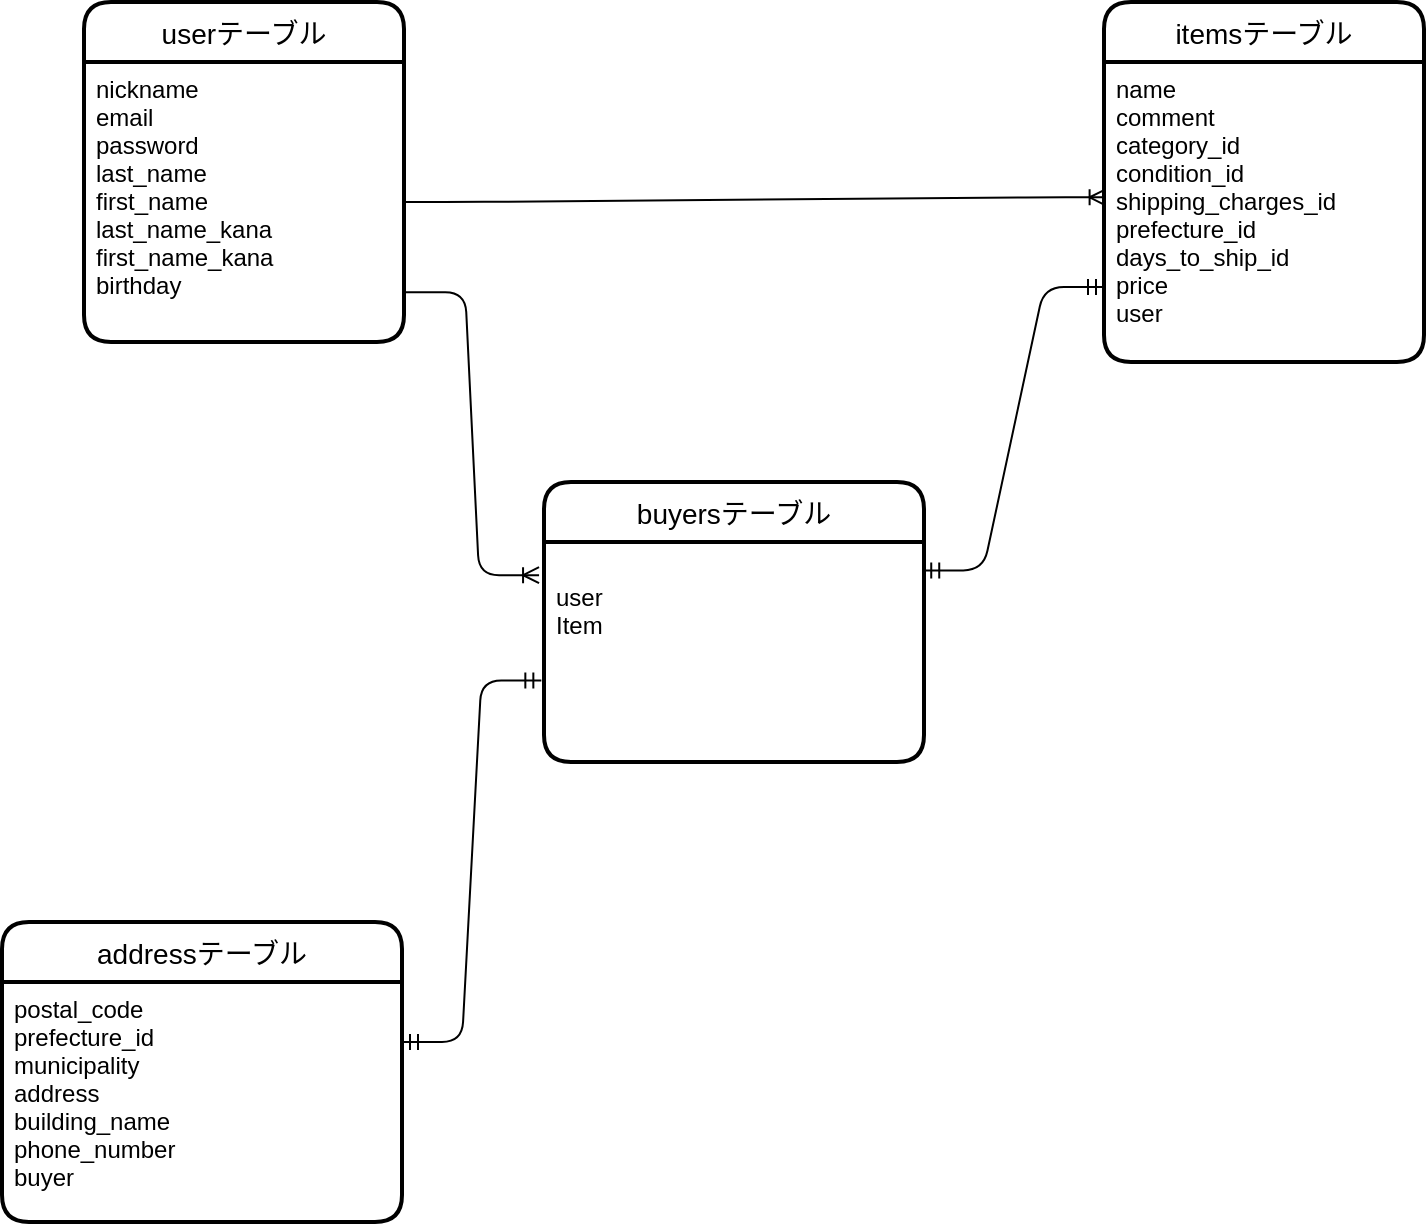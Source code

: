 <mxfile version="13.10.0" type="embed">
    <diagram id="0_Vp5Ltw12Vd0_vj5pZB" name="ページ1">
        <mxGraphModel dx="327" dy="402" grid="1" gridSize="10" guides="1" tooltips="1" connect="1" arrows="1" fold="1" page="1" pageScale="1" pageWidth="827" pageHeight="1169" math="0" shadow="0">
            <root>
                <mxCell id="0"/>
                <mxCell id="1" parent="0"/>
                <mxCell id="71" value="userテーブル" style="swimlane;childLayout=stackLayout;horizontal=1;startSize=30;horizontalStack=0;rounded=1;fontSize=14;fontStyle=0;strokeWidth=2;resizeParent=0;resizeLast=1;shadow=0;dashed=0;align=center;" parent="1" vertex="1">
                    <mxGeometry x="120" y="160" width="160" height="170" as="geometry"/>
                </mxCell>
                <mxCell id="72" value="nickname&#10;email &#10;password   &#10;last_name&#10;first_name&#10;last_name_kana&#10;first_name_kana&#10;birthday" style="align=left;strokeColor=none;fillColor=none;spacingLeft=4;fontSize=12;verticalAlign=top;resizable=0;rotatable=0;part=1;" parent="71" vertex="1">
                    <mxGeometry y="30" width="160" height="140" as="geometry"/>
                </mxCell>
                <mxCell id="73" value="itemsテーブル" style="swimlane;childLayout=stackLayout;horizontal=1;startSize=30;horizontalStack=0;rounded=1;fontSize=14;fontStyle=0;strokeWidth=2;resizeParent=0;resizeLast=1;shadow=0;dashed=0;align=center;" parent="1" vertex="1">
                    <mxGeometry x="630" y="160" width="160" height="180" as="geometry"/>
                </mxCell>
                <mxCell id="74" value="name&#10;comment&#10;category_id&#10;condition_id&#10;shipping_charges_id&#10;prefecture_id&#10;days_to_ship_id&#10;price&#10;user" style="align=left;strokeColor=none;fillColor=none;spacingLeft=4;fontSize=12;verticalAlign=top;resizable=0;rotatable=0;part=1;" parent="73" vertex="1">
                    <mxGeometry y="30" width="160" height="150" as="geometry"/>
                </mxCell>
                <mxCell id="75" value="addressテーブル" style="swimlane;childLayout=stackLayout;horizontal=1;startSize=30;horizontalStack=0;rounded=1;fontSize=14;fontStyle=0;strokeWidth=2;resizeParent=0;resizeLast=1;shadow=0;dashed=0;align=center;" parent="1" vertex="1">
                    <mxGeometry x="79" y="620" width="200" height="150" as="geometry"/>
                </mxCell>
                <mxCell id="76" value="postal_code&#10;prefecture_id&#10;municipality&#10;address&#10;building_name&#10;phone_number&#10;buyer" style="align=left;strokeColor=none;fillColor=none;spacingLeft=4;fontSize=12;verticalAlign=top;resizable=0;rotatable=0;part=1;" parent="75" vertex="1">
                    <mxGeometry y="30" width="200" height="120" as="geometry"/>
                </mxCell>
                <mxCell id="77" value="buyersテーブル" style="swimlane;childLayout=stackLayout;horizontal=1;startSize=30;horizontalStack=0;rounded=1;fontSize=14;fontStyle=0;strokeWidth=2;resizeParent=0;resizeLast=1;shadow=0;dashed=0;align=center;" parent="1" vertex="1">
                    <mxGeometry x="350" y="400" width="190" height="140" as="geometry"/>
                </mxCell>
                <mxCell id="78" value="&#10;user&#10;Item" style="align=left;strokeColor=none;fillColor=none;spacingLeft=4;fontSize=12;verticalAlign=top;resizable=0;rotatable=0;part=1;" parent="77" vertex="1">
                    <mxGeometry y="30" width="190" height="110" as="geometry"/>
                </mxCell>
                <mxCell id="81" value="" style="edgeStyle=entityRelationEdgeStyle;fontSize=12;html=1;endArrow=ERoneToMany;entryX=0.005;entryY=0.451;entryDx=0;entryDy=0;entryPerimeter=0;" parent="1" target="74" edge="1">
                    <mxGeometry width="100" height="100" relative="1" as="geometry">
                        <mxPoint x="280" y="260" as="sourcePoint"/>
                        <mxPoint x="620" y="260" as="targetPoint"/>
                    </mxGeometry>
                </mxCell>
                <mxCell id="98" value="" style="edgeStyle=entityRelationEdgeStyle;fontSize=12;html=1;endArrow=ERoneToMany;entryX=-0.013;entryY=0.151;entryDx=0;entryDy=0;entryPerimeter=0;exitX=1.004;exitY=0.822;exitDx=0;exitDy=0;exitPerimeter=0;" parent="1" source="72" target="78" edge="1">
                    <mxGeometry width="100" height="100" relative="1" as="geometry">
                        <mxPoint x="300" y="330" as="sourcePoint"/>
                        <mxPoint x="350" y="450" as="targetPoint"/>
                    </mxGeometry>
                </mxCell>
                <mxCell id="99" value="" style="edgeStyle=entityRelationEdgeStyle;fontSize=12;html=1;endArrow=ERmandOne;startArrow=ERmandOne;entryX=-0.007;entryY=0.629;entryDx=0;entryDy=0;entryPerimeter=0;exitX=1;exitY=0.25;exitDx=0;exitDy=0;" parent="1" source="76" target="78" edge="1">
                    <mxGeometry width="100" height="100" relative="1" as="geometry">
                        <mxPoint x="273" y="661" as="sourcePoint"/>
                        <mxPoint x="360" y="510" as="targetPoint"/>
                    </mxGeometry>
                </mxCell>
                <mxCell id="113" value="" style="edgeStyle=entityRelationEdgeStyle;fontSize=12;html=1;endArrow=ERmandOne;startArrow=ERmandOne;entryX=0;entryY=0.75;entryDx=0;entryDy=0;exitX=0.998;exitY=0.129;exitDx=0;exitDy=0;exitPerimeter=0;" parent="1" source="78" target="74" edge="1">
                    <mxGeometry width="100" height="100" relative="1" as="geometry">
                        <mxPoint x="500" y="410" as="sourcePoint"/>
                        <mxPoint x="600" y="310" as="targetPoint"/>
                    </mxGeometry>
                </mxCell>
            </root>
        </mxGraphModel>
    </diagram>
</mxfile>
